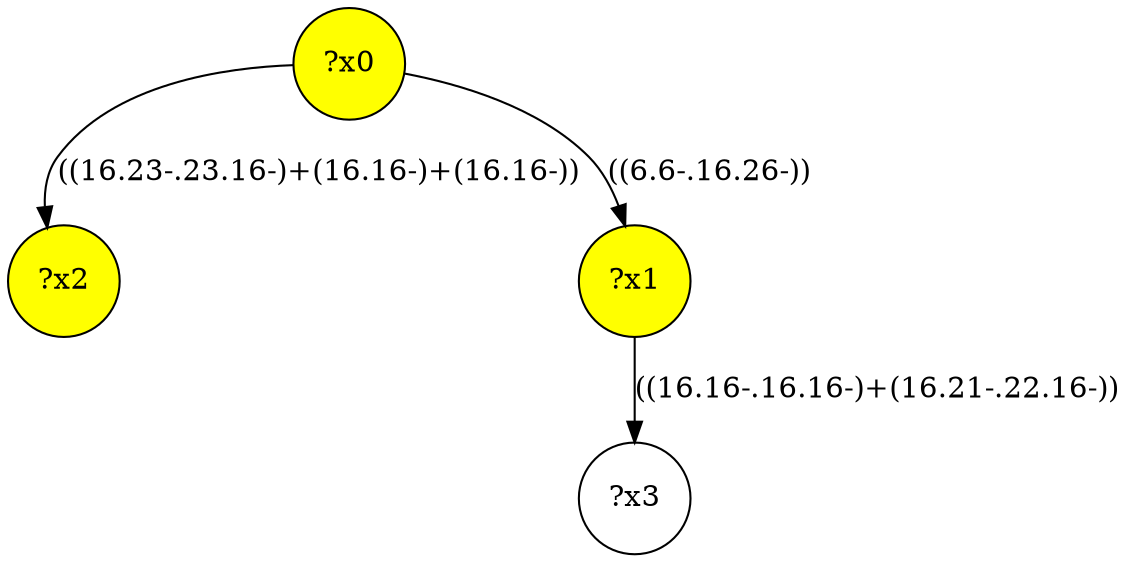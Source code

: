 digraph g {
	x2 [fillcolor="yellow", style="filled," shape=circle, label="?x2"];
	x1 [fillcolor="yellow", style="filled," shape=circle, label="?x1"];
	x0 [fillcolor="yellow", style="filled," shape=circle, label="?x0"];
	x0 -> x1 [label="((6.6-.16.26-))"];
	x0 -> x2 [label="((16.23-.23.16-)+(16.16-)+(16.16-))"];
	x3 [shape=circle, label="?x3"];
	x1 -> x3 [label="((16.16-.16.16-)+(16.21-.22.16-))"];
}
